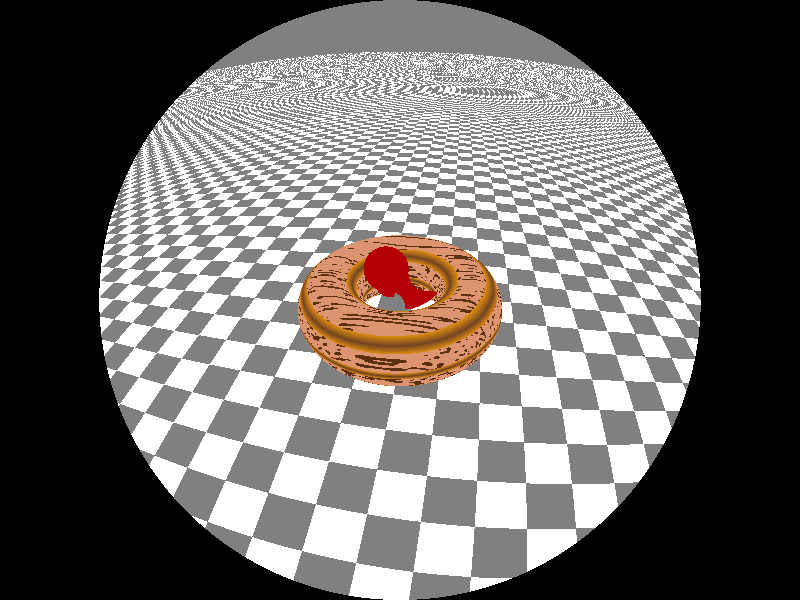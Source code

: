 #version  3.7;
global_settings { assumed_gamma 2.2 }

#include "shapes.inc"
#include "colors.inc"
#include "textures.inc"


camera { fisheye location < 1.0000000000000024 , 4.999999999999991 , -6.499999999999991 > look_at < 0 , 0 , 0 > }

light_source { < -100 , 100 , -10 > colour rgb < 1 , 1 , 1 > }   

    
union{    
    intersection{
            blob {
               threshold 0.6
               component 1.0, 1.0, <0.75, 0, 0>
               component 1.0, 1.0, <-0.375, 0.64952, 0>
               component 1.0, 1.0, <-0.375, -0.64952, 0>
            
               pigment { color rgb< 0.7,0,0.05> }
               finish {
                  ambient 0.1
                  diffuse 0.7
                  phong 1
               }
               rotate 30*y
            }
            sphere { < 0 , 1 > , 1 pigment { checker colour rgb < 5 , 2 , 1 >, colour rgb < 2 , 0.5 , 0.5 > } finish { diffuse 0.8 }}        
    }
    torus { 1.5, 0.7
   // Bottom layer texture.  Uses a "stretched" bozo for fine porous grain
   texture {
      pigment {
         bozo
         color_map {
            [0.0 0.4 color BakersChoc  color BakersChoc ]
            [0.4 1.01 color Tan color Tan]
         }
         scale <4, 0.05, 0.05>
      }
   }

   // Overlaying ring grain texture
   texture {
      finish {
         phong 1
         phong_size 100
         brilliance 3
         ambient 0.2
         diffuse 0.8
      }
      pigment {
         wood
         turbulence 0.025

         color_map {
            [0.0 0.15 color SemiSweetChoc color CoolCopper ]
            [0.15 0.40 color CoolCopper color Clear ]
            [0.40 0.80 color Clear  color CoolCopper ]
            [0.80 1.01 color CoolCopper color SemiSweetChoc ]
         }

         scale <3.5, 1, 1>
         translate -50*y
         rotate 1.5*z
      }
      }
    }
    
}
                 
plane { y , -2 pigment { checker colour rgb < 10 , 10 , 10 > colour rgb < 0.5 , 0.5 , 0.5 > }}

background{ colour rgb < 0.5 , 0.5 , 0.5 >}